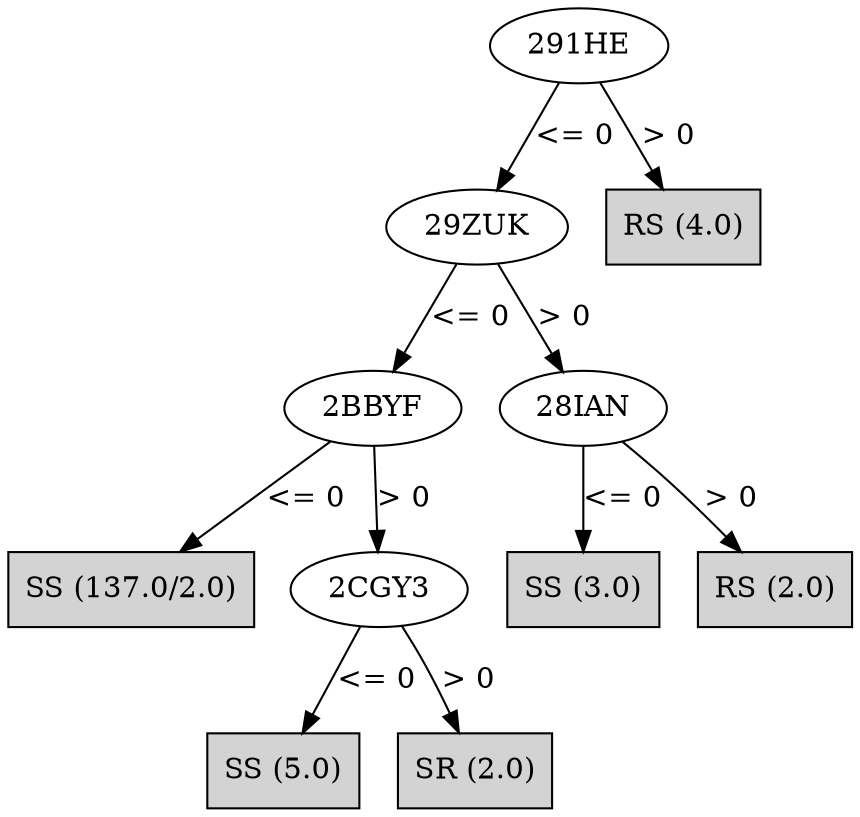 digraph J48Tree {
N0 [label="291HE" ]
N0->N1 [label="<= 0"]
N1 [label="29ZUK" ]
N1->N2 [label="<= 0"]
N2 [label="2BBYF" ]
N2->N3 [label="<= 0"]
N3 [label="SS (137.0/2.0)" shape=box style=filled ]
N2->N4 [label="> 0"]
N4 [label="2CGY3" ]
N4->N5 [label="<= 0"]
N5 [label="SS (5.0)" shape=box style=filled ]
N4->N6 [label="> 0"]
N6 [label="SR (2.0)" shape=box style=filled ]
N1->N7 [label="> 0"]
N7 [label="28IAN" ]
N7->N8 [label="<= 0"]
N8 [label="SS (3.0)" shape=box style=filled ]
N7->N9 [label="> 0"]
N9 [label="RS (2.0)" shape=box style=filled ]
N0->N10 [label="> 0"]
N10 [label="RS (4.0)" shape=box style=filled ]
}


